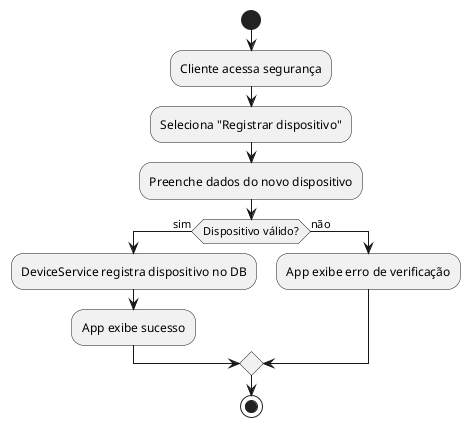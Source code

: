 @startuml Activity_RegistrarDispositivo
start
:Cliente acessa segurança;
:Seleciona "Registrar dispositivo";
:Preenche dados do novo dispositivo;
if (Dispositivo válido?) then (sim)
  :DeviceService registra dispositivo no DB;
  :App exibe sucesso;
else (não)
  :App exibe erro de verificação;
endif
stop
@enduml